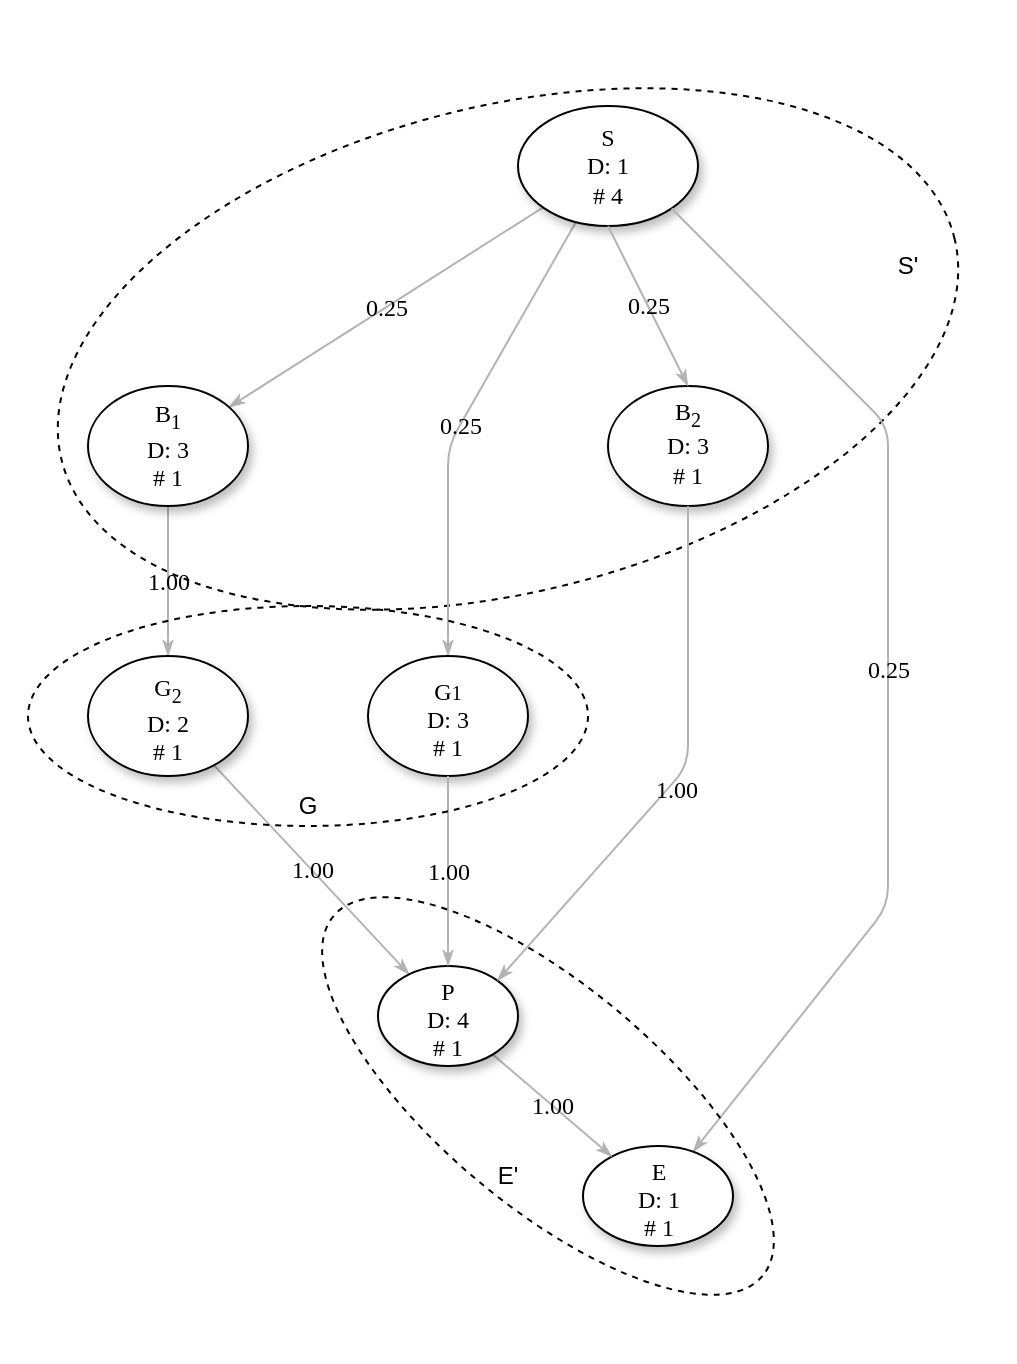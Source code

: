 <mxfile version="10.6.5" type="github"><diagram name="Page-1" id="42789a77-a242-8287-6e28-9cd8cfd52e62"><mxGraphModel dx="838" dy="1352" grid="1" gridSize="10" guides="1" tooltips="1" connect="1" arrows="1" fold="1" page="1" pageScale="1" pageWidth="1100" pageHeight="850" background="none" math="0" shadow="0"><root><mxCell id="0"/><mxCell id="1" parent="0"/><mxCell id="V0YorhsyG2WKZcjtIYjI-7" value="" style="ellipse;whiteSpace=wrap;html=1;fillColor=none;dashed=1;rotation=-14;" parent="1" vertex="1"><mxGeometry x="190" y="40" width="460" height="243" as="geometry"/></mxCell><mxCell id="1ea317790d2ca983-13" value="0.25" style="edgeStyle=none;rounded=1;html=1;labelBackgroundColor=none;startArrow=none;startFill=0;startSize=5;endArrow=classicThin;endFill=1;endSize=5;jettySize=auto;orthogonalLoop=1;strokeColor=#B3B3B3;strokeWidth=1;fontFamily=Verdana;fontSize=12;fontColor=#000000;" parent="1" source="1ea317790d2ca983-1" target="1ea317790d2ca983-9" edge="1"><mxGeometry relative="1" as="geometry"/></mxCell><mxCell id="1ea317790d2ca983-14" value="0.25" style="edgeStyle=none;rounded=1;html=1;labelBackgroundColor=none;startArrow=none;startFill=0;startSize=5;endArrow=classicThin;endFill=1;endSize=5;jettySize=auto;orthogonalLoop=1;strokeColor=#B3B3B3;strokeWidth=1;fontFamily=Verdana;fontSize=12;fontColor=#000000;" parent="1" source="1ea317790d2ca983-1" target="1ea317790d2ca983-3" edge="1"><mxGeometry relative="1" as="geometry"><Array as="points"><mxPoint x="390" y="210"/></Array></mxGeometry></mxCell><mxCell id="1ea317790d2ca983-1" value="S&lt;br&gt;D: 1&lt;br&gt;# 4&lt;br&gt;" style="ellipse;whiteSpace=wrap;html=1;rounded=0;shadow=1;comic=0;labelBackgroundColor=none;strokeColor=#000000;strokeWidth=1;fillColor=#FFFFFF;fontFamily=Verdana;fontSize=12;fontColor=#000000;align=center;" parent="1" vertex="1"><mxGeometry x="425" y="40" width="90" height="60" as="geometry"/></mxCell><mxCell id="1ea317790d2ca983-2" value="B&lt;sub&gt;2&lt;br&gt;&lt;/sub&gt;D: 3&lt;br&gt;# 1&lt;sub&gt;&lt;br&gt;&lt;/sub&gt;" style="ellipse;whiteSpace=wrap;html=1;rounded=0;shadow=1;comic=0;labelBackgroundColor=none;strokeColor=#000000;strokeWidth=1;fillColor=#FFFFFF;fontFamily=Verdana;fontSize=12;fontColor=#000000;align=center;" parent="1" vertex="1"><mxGeometry x="470" y="180" width="80" height="60" as="geometry"/></mxCell><mxCell id="1ea317790d2ca983-3" value="&lt;sub&gt;&lt;span style=&quot;font-size: 12px&quot;&gt;G&lt;/span&gt;1&lt;br&gt;&lt;/sub&gt;D: 3&lt;br&gt;# 1&lt;br&gt;" style="ellipse;whiteSpace=wrap;html=1;rounded=0;shadow=1;comic=0;labelBackgroundColor=none;strokeColor=#000000;strokeWidth=1;fillColor=#FFFFFF;fontFamily=Verdana;fontSize=12;fontColor=#000000;align=center;" parent="1" vertex="1"><mxGeometry x="350" y="315" width="80" height="60" as="geometry"/></mxCell><mxCell id="1ea317790d2ca983-17" value="0.25" style="edgeStyle=none;rounded=1;html=1;labelBackgroundColor=none;startArrow=none;startFill=0;startSize=5;endArrow=classicThin;endFill=1;endSize=5;jettySize=auto;orthogonalLoop=1;strokeColor=#B3B3B3;strokeWidth=1;fontFamily=Verdana;fontSize=12;fontColor=#000000;exitX=1;exitY=1;exitDx=0;exitDy=0;" parent="1" source="1ea317790d2ca983-1" target="1ea317790d2ca983-8" edge="1"><mxGeometry relative="1" as="geometry"><mxPoint x="390" y="230" as="sourcePoint"/><Array as="points"><mxPoint x="610" y="200"/><mxPoint x="610" y="340"/><mxPoint x="610" y="440"/></Array></mxGeometry></mxCell><mxCell id="1ea317790d2ca983-8" value="&lt;sub&gt;&lt;span style=&quot;font-size: 12px&quot;&gt;E&lt;/span&gt;&lt;br&gt;&lt;/sub&gt;&lt;span&gt;D: 1&lt;/span&gt;&lt;br&gt;&lt;span&gt;# 1&lt;/span&gt;" style="ellipse;whiteSpace=wrap;html=1;rounded=0;shadow=1;comic=0;labelBackgroundColor=none;strokeColor=#000000;strokeWidth=1;fillColor=#FFFFFF;fontFamily=Verdana;fontSize=12;fontColor=#000000;align=center;" parent="1" vertex="1"><mxGeometry x="457.5" y="560" width="75" height="50" as="geometry"/></mxCell><mxCell id="1ea317790d2ca983-19" value="1.00" style="edgeStyle=none;rounded=1;html=1;labelBackgroundColor=none;startArrow=none;startFill=0;startSize=5;endArrow=classicThin;endFill=1;endSize=5;jettySize=auto;orthogonalLoop=1;strokeColor=#B3B3B3;strokeWidth=1;fontFamily=Verdana;fontSize=12;fontColor=#000000;" parent="1" source="1ea317790d2ca983-9" target="1ea317790d2ca983-10" edge="1"><mxGeometry relative="1" as="geometry"/></mxCell><mxCell id="1ea317790d2ca983-9" value="B&lt;sub&gt;1&lt;br&gt;&lt;/sub&gt;D: 3&lt;br&gt;# 1&lt;br&gt;" style="ellipse;whiteSpace=wrap;html=1;rounded=0;shadow=1;comic=0;labelBackgroundColor=none;strokeColor=#000000;strokeWidth=1;fillColor=#FFFFFF;fontFamily=Verdana;fontSize=12;fontColor=#000000;align=center;" parent="1" vertex="1"><mxGeometry x="210" y="180" width="80" height="60" as="geometry"/></mxCell><mxCell id="1ea317790d2ca983-20" value="1.00" style="edgeStyle=none;rounded=1;html=1;labelBackgroundColor=none;startArrow=none;startFill=0;startSize=5;endArrow=classicThin;endFill=1;endSize=5;jettySize=auto;orthogonalLoop=1;strokeColor=#B3B3B3;strokeWidth=1;fontFamily=Verdana;fontSize=12;fontColor=#000000;" parent="1" source="1ea317790d2ca983-10" target="1ea317790d2ca983-11" edge="1"><mxGeometry relative="1" as="geometry"/></mxCell><mxCell id="1ea317790d2ca983-10" value="&lt;sub&gt;&lt;span style=&quot;font-size: 12px&quot;&gt;G&lt;sub&gt;2&lt;/sub&gt;&lt;/span&gt;&lt;br&gt;&lt;/sub&gt;&lt;span&gt;D: 2&lt;/span&gt;&lt;br&gt;&lt;span&gt;# 1&lt;/span&gt;" style="ellipse;whiteSpace=wrap;html=1;rounded=0;shadow=1;comic=0;labelBackgroundColor=none;strokeColor=#000000;strokeWidth=1;fillColor=#FFFFFF;fontFamily=Verdana;fontSize=12;fontColor=#000000;align=center;" parent="1" vertex="1"><mxGeometry x="210" y="315" width="80" height="60" as="geometry"/></mxCell><mxCell id="1ea317790d2ca983-18" value="1.00" style="edgeStyle=none;rounded=1;html=1;labelBackgroundColor=none;startArrow=none;startFill=0;startSize=5;endArrow=classicThin;endFill=1;endSize=5;jettySize=auto;orthogonalLoop=1;strokeColor=#B3B3B3;strokeWidth=1;fontFamily=Verdana;fontSize=12;fontColor=#000000;" parent="1" source="1ea317790d2ca983-11" target="1ea317790d2ca983-8" edge="1"><mxGeometry relative="1" as="geometry"/></mxCell><mxCell id="1ea317790d2ca983-11" value="&lt;sub&gt;&lt;span style=&quot;font-size: 12px&quot;&gt;P&lt;/span&gt;&lt;br&gt;&lt;/sub&gt;D: 4&lt;br&gt;# 1&lt;br&gt;" style="ellipse;whiteSpace=wrap;html=1;rounded=0;shadow=1;comic=0;labelBackgroundColor=none;strokeColor=#000000;strokeWidth=1;fillColor=#FFFFFF;fontFamily=Verdana;fontSize=12;fontColor=#000000;align=center;" parent="1" vertex="1"><mxGeometry x="355" y="470" width="70" height="50" as="geometry"/></mxCell><mxCell id="V0YorhsyG2WKZcjtIYjI-1" value="1.00" style="edgeStyle=none;rounded=1;html=1;labelBackgroundColor=none;startArrow=none;startFill=0;startSize=5;endArrow=classicThin;endFill=1;endSize=5;jettySize=auto;orthogonalLoop=1;strokeColor=#B3B3B3;strokeWidth=1;fontFamily=Verdana;fontSize=12;fontColor=#000000;exitX=0.5;exitY=1;exitDx=0;exitDy=0;entryX=1;entryY=0;entryDx=0;entryDy=0;" parent="1" source="1ea317790d2ca983-2" target="1ea317790d2ca983-11" edge="1"><mxGeometry x="0.045" y="4" relative="1" as="geometry"><mxPoint x="500" y="260" as="sourcePoint"/><mxPoint x="604.56" y="418.099" as="targetPoint"/><Array as="points"><mxPoint x="510" y="370"/></Array><mxPoint as="offset"/></mxGeometry></mxCell><mxCell id="V0YorhsyG2WKZcjtIYjI-4" value="0.25" style="edgeStyle=none;rounded=1;html=1;labelBackgroundColor=none;startArrow=none;startFill=0;startSize=5;endArrow=classicThin;endFill=1;endSize=5;jettySize=auto;orthogonalLoop=1;strokeColor=#B3B3B3;strokeWidth=1;fontFamily=Verdana;fontSize=12;fontColor=#000000;exitX=0.5;exitY=1;exitDx=0;exitDy=0;entryX=0.5;entryY=0;entryDx=0;entryDy=0;" parent="1" source="1ea317790d2ca983-1" target="1ea317790d2ca983-2" edge="1"><mxGeometry relative="1" as="geometry"><mxPoint x="669.95" y="330.874" as="sourcePoint"/><mxPoint x="844.56" y="359.099" as="targetPoint"/></mxGeometry></mxCell><mxCell id="V0YorhsyG2WKZcjtIYjI-5" value="1.00" style="edgeStyle=none;rounded=1;html=1;labelBackgroundColor=none;startArrow=none;startFill=0;startSize=5;endArrow=classicThin;endFill=1;endSize=5;jettySize=auto;orthogonalLoop=1;strokeColor=#B3B3B3;strokeWidth=1;fontFamily=Verdana;fontSize=12;fontColor=#000000;exitX=0.5;exitY=1;exitDx=0;exitDy=0;entryX=0.5;entryY=0;entryDx=0;entryDy=0;" parent="1" source="1ea317790d2ca983-3" target="1ea317790d2ca983-11" edge="1"><mxGeometry relative="1" as="geometry"><mxPoint x="313.95" y="530.874" as="sourcePoint"/><mxPoint x="488.56" y="559.099" as="targetPoint"/></mxGeometry></mxCell><mxCell id="V0YorhsyG2WKZcjtIYjI-8" value="" style="ellipse;whiteSpace=wrap;html=1;fillColor=none;dashed=1;" parent="1" vertex="1"><mxGeometry x="180" y="290" width="280" height="110" as="geometry"/></mxCell><mxCell id="V0YorhsyG2WKZcjtIYjI-9" value="" style="ellipse;whiteSpace=wrap;html=1;fillColor=none;dashed=1;rotation=40;" parent="1" vertex="1"><mxGeometry x="300" y="480" width="280" height="110" as="geometry"/></mxCell><mxCell id="V0YorhsyG2WKZcjtIYjI-11" value="E'" style="text;html=1;strokeColor=none;fillColor=none;align=center;verticalAlign=middle;whiteSpace=wrap;rounded=0;dashed=1;" parent="1" vertex="1"><mxGeometry x="400" y="565" width="40" height="20" as="geometry"/></mxCell><mxCell id="V0YorhsyG2WKZcjtIYjI-12" value="G" style="text;html=1;strokeColor=none;fillColor=none;align=center;verticalAlign=middle;whiteSpace=wrap;rounded=0;dashed=1;" parent="1" vertex="1"><mxGeometry x="300" y="380" width="40" height="20" as="geometry"/></mxCell><mxCell id="V0YorhsyG2WKZcjtIYjI-13" value="S'" style="text;html=1;strokeColor=none;fillColor=none;align=center;verticalAlign=middle;whiteSpace=wrap;rounded=0;dashed=1;" parent="1" vertex="1"><mxGeometry x="600" y="110" width="40" height="20" as="geometry"/></mxCell></root></mxGraphModel></diagram></mxfile>